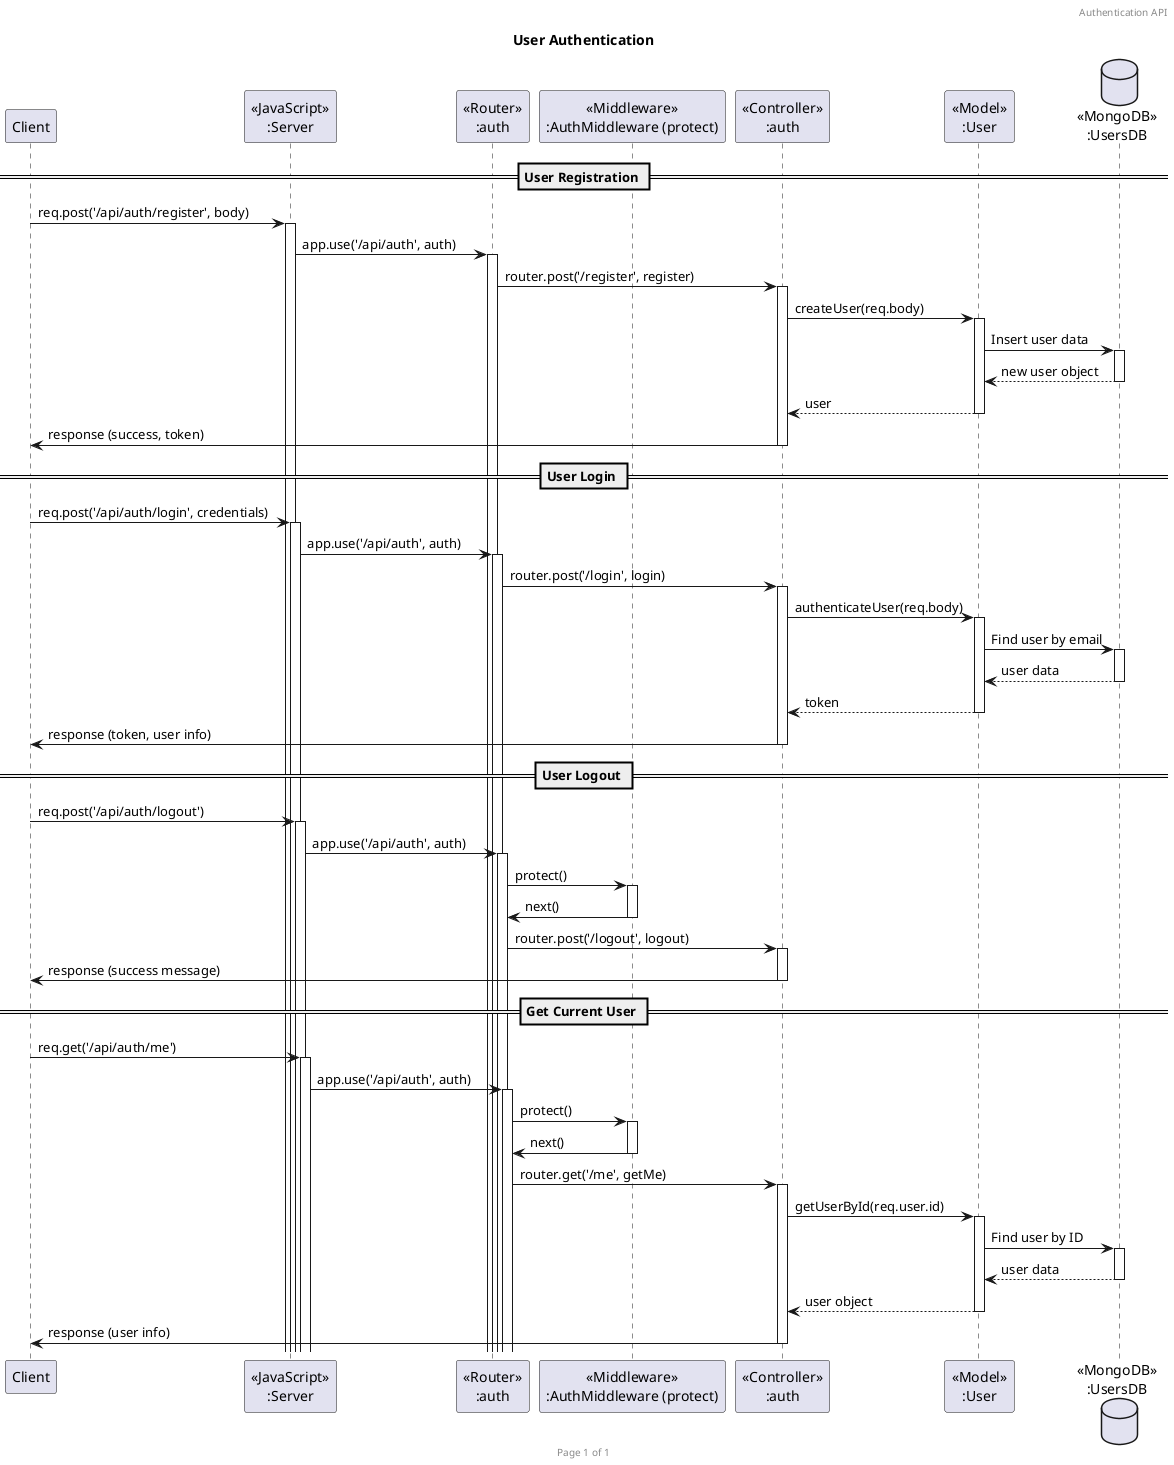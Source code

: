 @startuml Authentication API

header Authentication API
footer Page %page% of %lastpage%
title "User Authentication"

participant "Client" as client
participant "<<JavaScript>>\n:Server" as server
participant "<<Router>>\n:auth" as routerAuth
participant "<<Middleware>>\n:AuthMiddleware (protect)" as authMiddleware
participant "<<Controller>>\n:auth" as controllersAuth
participant "<<Model>>\n:User" as modelUser
database "<<MongoDB>>\n:UsersDB" as UsersDatabase

== User Registration ==
client -> server ++ : req.post('/api/auth/register', body)
server -> routerAuth ++ : app.use('/api/auth', auth)
routerAuth -> controllersAuth ++ : router.post('/register', register)
controllersAuth -> modelUser ++ : createUser(req.body)
modelUser -> UsersDatabase ++ : Insert user data
UsersDatabase --> modelUser -- : new user object
controllersAuth <-- modelUser -- : user
controllersAuth -> client -- : response (success, token)

== User Login ==
client -> server ++ : req.post('/api/auth/login', credentials)
server -> routerAuth ++ : app.use('/api/auth', auth)
routerAuth -> controllersAuth ++ : router.post('/login', login)
controllersAuth -> modelUser ++ : authenticateUser(req.body)
modelUser -> UsersDatabase ++ : Find user by email
UsersDatabase --> modelUser -- : user data
controllersAuth <-- modelUser -- : token
controllersAuth -> client -- : response (token, user info)

== User Logout ==
client -> server ++ : req.post('/api/auth/logout')
server -> routerAuth ++ : app.use('/api/auth', auth)
routerAuth -> authMiddleware ++ : protect()
authMiddleware -> routerAuth -- : next()
routerAuth -> controllersAuth ++ : router.post('/logout', logout)
controllersAuth -> client -- : response (success message)

== Get Current User ==
client -> server ++ : req.get('/api/auth/me')
server -> routerAuth ++ : app.use('/api/auth', auth)
routerAuth -> authMiddleware ++ : protect()
authMiddleware -> routerAuth -- : next()
routerAuth -> controllersAuth ++ : router.get('/me', getMe)
controllersAuth -> modelUser ++ : getUserById(req.user.id)
modelUser -> UsersDatabase ++ : Find user by ID
UsersDatabase --> modelUser -- : user data
controllersAuth <-- modelUser -- : user object
controllersAuth -> client -- : response (user info)

@enduml

